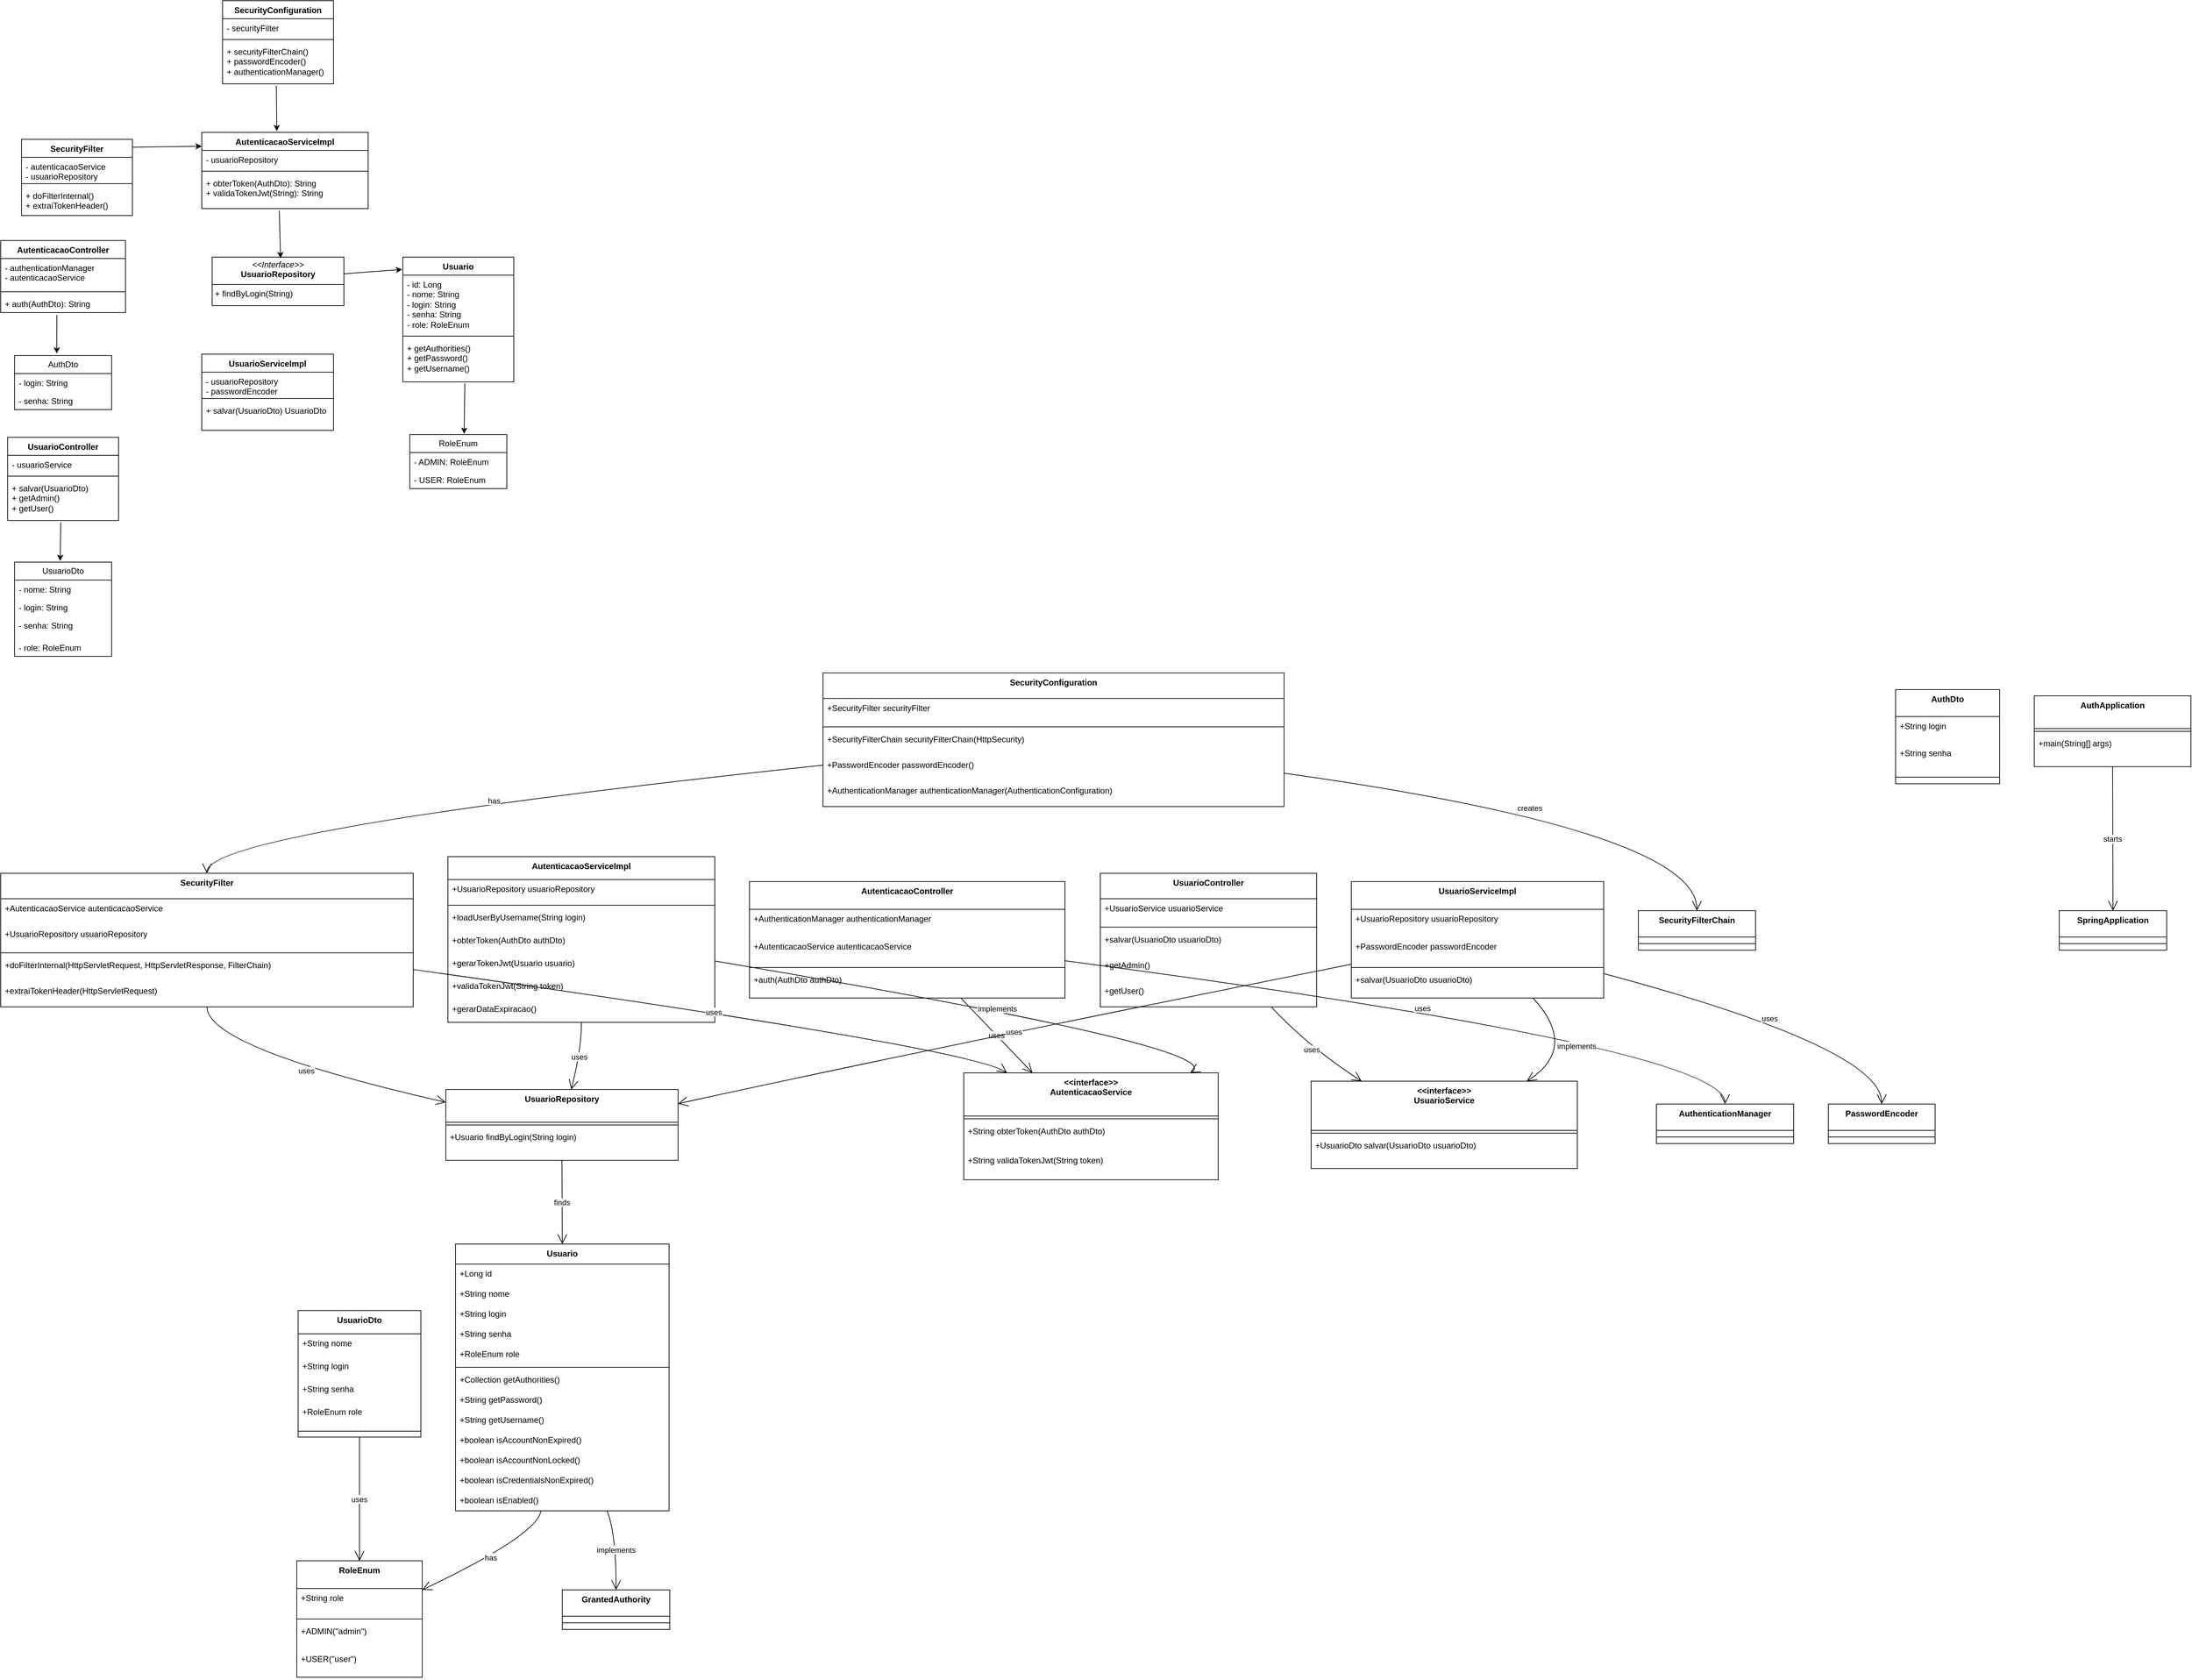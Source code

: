 <mxfile version="26.0.11">
  <diagram name="Página-1" id="wak5q31eRKLDHB5pYUfP">
    <mxGraphModel dx="3447" dy="1513" grid="1" gridSize="10" guides="1" tooltips="1" connect="1" arrows="1" fold="1" page="1" pageScale="1" pageWidth="827" pageHeight="1169" math="0" shadow="0">
      <root>
        <mxCell id="0" />
        <mxCell id="1" parent="0" />
        <mxCell id="RC3zjSmgozNrkf4qFn7A-2" value="Usuario" style="swimlane;fontStyle=1;align=center;verticalAlign=top;childLayout=stackLayout;horizontal=1;startSize=26;horizontalStack=0;resizeParent=1;resizeParentMax=0;resizeLast=0;collapsible=1;marginBottom=0;whiteSpace=wrap;html=1;" vertex="1" parent="1">
          <mxGeometry x="630" y="390" width="160" height="180" as="geometry" />
        </mxCell>
        <mxCell id="RC3zjSmgozNrkf4qFn7A-3" value="- id: Long&lt;div&gt;- nome: String&lt;/div&gt;&lt;div&gt;- login: String&lt;/div&gt;&lt;div&gt;- senha: String&lt;/div&gt;&lt;div&gt;- role: RoleEnum&lt;/div&gt;" style="text;strokeColor=none;fillColor=none;align=left;verticalAlign=top;spacingLeft=4;spacingRight=4;overflow=hidden;rotatable=0;points=[[0,0.5],[1,0.5]];portConstraint=eastwest;whiteSpace=wrap;html=1;" vertex="1" parent="RC3zjSmgozNrkf4qFn7A-2">
          <mxGeometry y="26" width="160" height="84" as="geometry" />
        </mxCell>
        <mxCell id="RC3zjSmgozNrkf4qFn7A-4" value="" style="line;strokeWidth=1;fillColor=none;align=left;verticalAlign=middle;spacingTop=-1;spacingLeft=3;spacingRight=3;rotatable=0;labelPosition=right;points=[];portConstraint=eastwest;strokeColor=inherit;" vertex="1" parent="RC3zjSmgozNrkf4qFn7A-2">
          <mxGeometry y="110" width="160" height="8" as="geometry" />
        </mxCell>
        <mxCell id="RC3zjSmgozNrkf4qFn7A-5" value="+ getAuthorities()&lt;div&gt;+ getPassword()&lt;/div&gt;&lt;div&gt;+ getUsername()&lt;/div&gt;" style="text;strokeColor=none;fillColor=none;align=left;verticalAlign=top;spacingLeft=4;spacingRight=4;overflow=hidden;rotatable=0;points=[[0,0.5],[1,0.5]];portConstraint=eastwest;whiteSpace=wrap;html=1;" vertex="1" parent="RC3zjSmgozNrkf4qFn7A-2">
          <mxGeometry y="118" width="160" height="62" as="geometry" />
        </mxCell>
        <mxCell id="RC3zjSmgozNrkf4qFn7A-6" value="RoleEnum" style="swimlane;fontStyle=0;childLayout=stackLayout;horizontal=1;startSize=26;fillColor=none;horizontalStack=0;resizeParent=1;resizeParentMax=0;resizeLast=0;collapsible=1;marginBottom=0;whiteSpace=wrap;html=1;" vertex="1" parent="1">
          <mxGeometry x="640" y="646" width="140" height="78" as="geometry" />
        </mxCell>
        <mxCell id="RC3zjSmgozNrkf4qFn7A-7" value="- ADMIN: RoleEnum" style="text;strokeColor=none;fillColor=none;align=left;verticalAlign=top;spacingLeft=4;spacingRight=4;overflow=hidden;rotatable=0;points=[[0,0.5],[1,0.5]];portConstraint=eastwest;whiteSpace=wrap;html=1;" vertex="1" parent="RC3zjSmgozNrkf4qFn7A-6">
          <mxGeometry y="26" width="140" height="26" as="geometry" />
        </mxCell>
        <mxCell id="RC3zjSmgozNrkf4qFn7A-8" value="- USER: RoleEnum" style="text;strokeColor=none;fillColor=none;align=left;verticalAlign=top;spacingLeft=4;spacingRight=4;overflow=hidden;rotatable=0;points=[[0,0.5],[1,0.5]];portConstraint=eastwest;whiteSpace=wrap;html=1;" vertex="1" parent="RC3zjSmgozNrkf4qFn7A-6">
          <mxGeometry y="52" width="140" height="26" as="geometry" />
        </mxCell>
        <mxCell id="RC3zjSmgozNrkf4qFn7A-10" value="&lt;p style=&quot;margin:0px;margin-top:4px;text-align:center;&quot;&gt;&lt;i&gt;&amp;lt;&amp;lt;Interface&amp;gt;&amp;gt;&lt;/i&gt;&lt;br&gt;&lt;b&gt;UsuarioRepository&lt;/b&gt;&lt;/p&gt;&lt;hr size=&quot;1&quot; style=&quot;border-style:solid;&quot;&gt;&lt;p style=&quot;margin:0px;margin-left:4px;&quot;&gt;+ findByLogin(String)&lt;/p&gt;" style="verticalAlign=top;align=left;overflow=fill;html=1;whiteSpace=wrap;" vertex="1" parent="1">
          <mxGeometry x="355" y="390" width="190" height="70" as="geometry" />
        </mxCell>
        <mxCell id="RC3zjSmgozNrkf4qFn7A-11" value="UsuarioServiceImpl" style="swimlane;fontStyle=1;align=center;verticalAlign=top;childLayout=stackLayout;horizontal=1;startSize=26;horizontalStack=0;resizeParent=1;resizeParentMax=0;resizeLast=0;collapsible=1;marginBottom=0;whiteSpace=wrap;html=1;" vertex="1" parent="1">
          <mxGeometry x="340" y="530" width="190" height="110" as="geometry" />
        </mxCell>
        <mxCell id="RC3zjSmgozNrkf4qFn7A-12" value="- usuarioRepository&lt;div&gt;- passwordEncoder&lt;/div&gt;" style="text;strokeColor=none;fillColor=none;align=left;verticalAlign=top;spacingLeft=4;spacingRight=4;overflow=hidden;rotatable=0;points=[[0,0.5],[1,0.5]];portConstraint=eastwest;whiteSpace=wrap;html=1;" vertex="1" parent="RC3zjSmgozNrkf4qFn7A-11">
          <mxGeometry y="26" width="190" height="34" as="geometry" />
        </mxCell>
        <mxCell id="RC3zjSmgozNrkf4qFn7A-13" value="" style="line;strokeWidth=1;fillColor=none;align=left;verticalAlign=middle;spacingTop=-1;spacingLeft=3;spacingRight=3;rotatable=0;labelPosition=right;points=[];portConstraint=eastwest;strokeColor=inherit;" vertex="1" parent="RC3zjSmgozNrkf4qFn7A-11">
          <mxGeometry y="60" width="190" height="8" as="geometry" />
        </mxCell>
        <mxCell id="RC3zjSmgozNrkf4qFn7A-14" value="+ salvar(UsuarioDto) UsuarioDto" style="text;strokeColor=none;fillColor=none;align=left;verticalAlign=top;spacingLeft=4;spacingRight=4;overflow=hidden;rotatable=0;points=[[0,0.5],[1,0.5]];portConstraint=eastwest;whiteSpace=wrap;html=1;" vertex="1" parent="RC3zjSmgozNrkf4qFn7A-11">
          <mxGeometry y="68" width="190" height="42" as="geometry" />
        </mxCell>
        <mxCell id="RC3zjSmgozNrkf4qFn7A-15" value="AutenticacaoServiceImpl" style="swimlane;fontStyle=1;align=center;verticalAlign=top;childLayout=stackLayout;horizontal=1;startSize=26;horizontalStack=0;resizeParent=1;resizeParentMax=0;resizeLast=0;collapsible=1;marginBottom=0;whiteSpace=wrap;html=1;" vertex="1" parent="1">
          <mxGeometry x="340" y="210" width="240" height="110" as="geometry" />
        </mxCell>
        <mxCell id="RC3zjSmgozNrkf4qFn7A-16" value="- usuarioRepository" style="text;strokeColor=none;fillColor=none;align=left;verticalAlign=top;spacingLeft=4;spacingRight=4;overflow=hidden;rotatable=0;points=[[0,0.5],[1,0.5]];portConstraint=eastwest;whiteSpace=wrap;html=1;" vertex="1" parent="RC3zjSmgozNrkf4qFn7A-15">
          <mxGeometry y="26" width="240" height="26" as="geometry" />
        </mxCell>
        <mxCell id="RC3zjSmgozNrkf4qFn7A-17" value="" style="line;strokeWidth=1;fillColor=none;align=left;verticalAlign=middle;spacingTop=-1;spacingLeft=3;spacingRight=3;rotatable=0;labelPosition=right;points=[];portConstraint=eastwest;strokeColor=inherit;" vertex="1" parent="RC3zjSmgozNrkf4qFn7A-15">
          <mxGeometry y="52" width="240" height="8" as="geometry" />
        </mxCell>
        <mxCell id="RC3zjSmgozNrkf4qFn7A-18" value="+ obterToken(AuthDto): String&lt;div&gt;+ validaTokenJwt(String): String&lt;/div&gt;" style="text;strokeColor=none;fillColor=none;align=left;verticalAlign=top;spacingLeft=4;spacingRight=4;overflow=hidden;rotatable=0;points=[[0,0.5],[1,0.5]];portConstraint=eastwest;whiteSpace=wrap;html=1;" vertex="1" parent="RC3zjSmgozNrkf4qFn7A-15">
          <mxGeometry y="60" width="240" height="50" as="geometry" />
        </mxCell>
        <mxCell id="RC3zjSmgozNrkf4qFn7A-19" value="SecurityConfiguration" style="swimlane;fontStyle=1;align=center;verticalAlign=top;childLayout=stackLayout;horizontal=1;startSize=26;horizontalStack=0;resizeParent=1;resizeParentMax=0;resizeLast=0;collapsible=1;marginBottom=0;whiteSpace=wrap;html=1;" vertex="1" parent="1">
          <mxGeometry x="370" y="20" width="160" height="120" as="geometry" />
        </mxCell>
        <mxCell id="RC3zjSmgozNrkf4qFn7A-20" value="- securityFilter" style="text;strokeColor=none;fillColor=none;align=left;verticalAlign=top;spacingLeft=4;spacingRight=4;overflow=hidden;rotatable=0;points=[[0,0.5],[1,0.5]];portConstraint=eastwest;whiteSpace=wrap;html=1;" vertex="1" parent="RC3zjSmgozNrkf4qFn7A-19">
          <mxGeometry y="26" width="160" height="26" as="geometry" />
        </mxCell>
        <mxCell id="RC3zjSmgozNrkf4qFn7A-21" value="" style="line;strokeWidth=1;fillColor=none;align=left;verticalAlign=middle;spacingTop=-1;spacingLeft=3;spacingRight=3;rotatable=0;labelPosition=right;points=[];portConstraint=eastwest;strokeColor=inherit;" vertex="1" parent="RC3zjSmgozNrkf4qFn7A-19">
          <mxGeometry y="52" width="160" height="8" as="geometry" />
        </mxCell>
        <mxCell id="RC3zjSmgozNrkf4qFn7A-22" value="+ securityFilterChain()&lt;div&gt;+ passwordEncoder()&lt;/div&gt;&lt;div&gt;+ authenticationManager()&lt;/div&gt;" style="text;strokeColor=none;fillColor=none;align=left;verticalAlign=top;spacingLeft=4;spacingRight=4;overflow=hidden;rotatable=0;points=[[0,0.5],[1,0.5]];portConstraint=eastwest;whiteSpace=wrap;html=1;" vertex="1" parent="RC3zjSmgozNrkf4qFn7A-19">
          <mxGeometry y="60" width="160" height="60" as="geometry" />
        </mxCell>
        <mxCell id="RC3zjSmgozNrkf4qFn7A-23" value="SecurityFilter" style="swimlane;fontStyle=1;align=center;verticalAlign=top;childLayout=stackLayout;horizontal=1;startSize=26;horizontalStack=0;resizeParent=1;resizeParentMax=0;resizeLast=0;collapsible=1;marginBottom=0;whiteSpace=wrap;html=1;" vertex="1" parent="1">
          <mxGeometry x="80" y="220" width="160" height="110" as="geometry" />
        </mxCell>
        <mxCell id="RC3zjSmgozNrkf4qFn7A-24" value="- autenticacaoService&lt;div&gt;- usuarioRepository&lt;/div&gt;" style="text;strokeColor=none;fillColor=none;align=left;verticalAlign=top;spacingLeft=4;spacingRight=4;overflow=hidden;rotatable=0;points=[[0,0.5],[1,0.5]];portConstraint=eastwest;whiteSpace=wrap;html=1;" vertex="1" parent="RC3zjSmgozNrkf4qFn7A-23">
          <mxGeometry y="26" width="160" height="34" as="geometry" />
        </mxCell>
        <mxCell id="RC3zjSmgozNrkf4qFn7A-25" value="" style="line;strokeWidth=1;fillColor=none;align=left;verticalAlign=middle;spacingTop=-1;spacingLeft=3;spacingRight=3;rotatable=0;labelPosition=right;points=[];portConstraint=eastwest;strokeColor=inherit;" vertex="1" parent="RC3zjSmgozNrkf4qFn7A-23">
          <mxGeometry y="60" width="160" height="8" as="geometry" />
        </mxCell>
        <mxCell id="RC3zjSmgozNrkf4qFn7A-26" value="+ doFilterInternal()&lt;div&gt;+ extraiTokenHeader()&lt;/div&gt;" style="text;strokeColor=none;fillColor=none;align=left;verticalAlign=top;spacingLeft=4;spacingRight=4;overflow=hidden;rotatable=0;points=[[0,0.5],[1,0.5]];portConstraint=eastwest;whiteSpace=wrap;html=1;" vertex="1" parent="RC3zjSmgozNrkf4qFn7A-23">
          <mxGeometry y="68" width="160" height="42" as="geometry" />
        </mxCell>
        <mxCell id="RC3zjSmgozNrkf4qFn7A-31" value="AutenticacaoController" style="swimlane;fontStyle=1;align=center;verticalAlign=top;childLayout=stackLayout;horizontal=1;startSize=26;horizontalStack=0;resizeParent=1;resizeParentMax=0;resizeLast=0;collapsible=1;marginBottom=0;whiteSpace=wrap;html=1;" vertex="1" parent="1">
          <mxGeometry x="50" y="366" width="180" height="104" as="geometry" />
        </mxCell>
        <mxCell id="RC3zjSmgozNrkf4qFn7A-32" value="- authenticationManager&lt;div&gt;- autenticacaoService&lt;/div&gt;" style="text;strokeColor=none;fillColor=none;align=left;verticalAlign=top;spacingLeft=4;spacingRight=4;overflow=hidden;rotatable=0;points=[[0,0.5],[1,0.5]];portConstraint=eastwest;whiteSpace=wrap;html=1;" vertex="1" parent="RC3zjSmgozNrkf4qFn7A-31">
          <mxGeometry y="26" width="180" height="44" as="geometry" />
        </mxCell>
        <mxCell id="RC3zjSmgozNrkf4qFn7A-33" value="" style="line;strokeWidth=1;fillColor=none;align=left;verticalAlign=middle;spacingTop=-1;spacingLeft=3;spacingRight=3;rotatable=0;labelPosition=right;points=[];portConstraint=eastwest;strokeColor=inherit;" vertex="1" parent="RC3zjSmgozNrkf4qFn7A-31">
          <mxGeometry y="70" width="180" height="8" as="geometry" />
        </mxCell>
        <mxCell id="RC3zjSmgozNrkf4qFn7A-34" value="+ auth(AuthDto): String" style="text;strokeColor=none;fillColor=none;align=left;verticalAlign=top;spacingLeft=4;spacingRight=4;overflow=hidden;rotatable=0;points=[[0,0.5],[1,0.5]];portConstraint=eastwest;whiteSpace=wrap;html=1;" vertex="1" parent="RC3zjSmgozNrkf4qFn7A-31">
          <mxGeometry y="78" width="180" height="26" as="geometry" />
        </mxCell>
        <mxCell id="RC3zjSmgozNrkf4qFn7A-35" value="AuthDto" style="swimlane;fontStyle=0;childLayout=stackLayout;horizontal=1;startSize=26;fillColor=none;horizontalStack=0;resizeParent=1;resizeParentMax=0;resizeLast=0;collapsible=1;marginBottom=0;whiteSpace=wrap;html=1;" vertex="1" parent="1">
          <mxGeometry x="70" y="532" width="140" height="78" as="geometry" />
        </mxCell>
        <mxCell id="RC3zjSmgozNrkf4qFn7A-36" value="- login: String" style="text;strokeColor=none;fillColor=none;align=left;verticalAlign=top;spacingLeft=4;spacingRight=4;overflow=hidden;rotatable=0;points=[[0,0.5],[1,0.5]];portConstraint=eastwest;whiteSpace=wrap;html=1;" vertex="1" parent="RC3zjSmgozNrkf4qFn7A-35">
          <mxGeometry y="26" width="140" height="26" as="geometry" />
        </mxCell>
        <mxCell id="RC3zjSmgozNrkf4qFn7A-37" value="- senha: String" style="text;strokeColor=none;fillColor=none;align=left;verticalAlign=top;spacingLeft=4;spacingRight=4;overflow=hidden;rotatable=0;points=[[0,0.5],[1,0.5]];portConstraint=eastwest;whiteSpace=wrap;html=1;" vertex="1" parent="RC3zjSmgozNrkf4qFn7A-35">
          <mxGeometry y="52" width="140" height="26" as="geometry" />
        </mxCell>
        <mxCell id="RC3zjSmgozNrkf4qFn7A-39" value="UsuarioController" style="swimlane;fontStyle=1;align=center;verticalAlign=top;childLayout=stackLayout;horizontal=1;startSize=26;horizontalStack=0;resizeParent=1;resizeParentMax=0;resizeLast=0;collapsible=1;marginBottom=0;whiteSpace=wrap;html=1;" vertex="1" parent="1">
          <mxGeometry x="60" y="650" width="160" height="120" as="geometry" />
        </mxCell>
        <mxCell id="RC3zjSmgozNrkf4qFn7A-40" value="- usuarioService" style="text;strokeColor=none;fillColor=none;align=left;verticalAlign=top;spacingLeft=4;spacingRight=4;overflow=hidden;rotatable=0;points=[[0,0.5],[1,0.5]];portConstraint=eastwest;whiteSpace=wrap;html=1;" vertex="1" parent="RC3zjSmgozNrkf4qFn7A-39">
          <mxGeometry y="26" width="160" height="26" as="geometry" />
        </mxCell>
        <mxCell id="RC3zjSmgozNrkf4qFn7A-41" value="" style="line;strokeWidth=1;fillColor=none;align=left;verticalAlign=middle;spacingTop=-1;spacingLeft=3;spacingRight=3;rotatable=0;labelPosition=right;points=[];portConstraint=eastwest;strokeColor=inherit;" vertex="1" parent="RC3zjSmgozNrkf4qFn7A-39">
          <mxGeometry y="52" width="160" height="8" as="geometry" />
        </mxCell>
        <mxCell id="RC3zjSmgozNrkf4qFn7A-42" value="+ salvar(UsuarioDto)&lt;div&gt;+ getAdmin()&lt;br&gt;+ getUser()&lt;/div&gt;" style="text;strokeColor=none;fillColor=none;align=left;verticalAlign=top;spacingLeft=4;spacingRight=4;overflow=hidden;rotatable=0;points=[[0,0.5],[1,0.5]];portConstraint=eastwest;whiteSpace=wrap;html=1;" vertex="1" parent="RC3zjSmgozNrkf4qFn7A-39">
          <mxGeometry y="60" width="160" height="60" as="geometry" />
        </mxCell>
        <mxCell id="RC3zjSmgozNrkf4qFn7A-43" value="UsuarioDto" style="swimlane;fontStyle=0;childLayout=stackLayout;horizontal=1;startSize=26;fillColor=none;horizontalStack=0;resizeParent=1;resizeParentMax=0;resizeLast=0;collapsible=1;marginBottom=0;whiteSpace=wrap;html=1;" vertex="1" parent="1">
          <mxGeometry x="70" y="830" width="140" height="136" as="geometry" />
        </mxCell>
        <mxCell id="RC3zjSmgozNrkf4qFn7A-44" value="- nome: String" style="text;strokeColor=none;fillColor=none;align=left;verticalAlign=top;spacingLeft=4;spacingRight=4;overflow=hidden;rotatable=0;points=[[0,0.5],[1,0.5]];portConstraint=eastwest;whiteSpace=wrap;html=1;" vertex="1" parent="RC3zjSmgozNrkf4qFn7A-43">
          <mxGeometry y="26" width="140" height="26" as="geometry" />
        </mxCell>
        <mxCell id="RC3zjSmgozNrkf4qFn7A-45" value="- login: String" style="text;strokeColor=none;fillColor=none;align=left;verticalAlign=top;spacingLeft=4;spacingRight=4;overflow=hidden;rotatable=0;points=[[0,0.5],[1,0.5]];portConstraint=eastwest;whiteSpace=wrap;html=1;" vertex="1" parent="RC3zjSmgozNrkf4qFn7A-43">
          <mxGeometry y="52" width="140" height="26" as="geometry" />
        </mxCell>
        <mxCell id="RC3zjSmgozNrkf4qFn7A-46" value="- senha: String" style="text;strokeColor=none;fillColor=none;align=left;verticalAlign=top;spacingLeft=4;spacingRight=4;overflow=hidden;rotatable=0;points=[[0,0.5],[1,0.5]];portConstraint=eastwest;whiteSpace=wrap;html=1;" vertex="1" parent="RC3zjSmgozNrkf4qFn7A-43">
          <mxGeometry y="78" width="140" height="32" as="geometry" />
        </mxCell>
        <mxCell id="RC3zjSmgozNrkf4qFn7A-47" value="- role: RoleEnum" style="text;strokeColor=none;fillColor=none;align=left;verticalAlign=top;spacingLeft=4;spacingRight=4;overflow=hidden;rotatable=0;points=[[0,0.5],[1,0.5]];portConstraint=eastwest;whiteSpace=wrap;html=1;" vertex="1" parent="RC3zjSmgozNrkf4qFn7A-43">
          <mxGeometry y="110" width="140" height="26" as="geometry" />
        </mxCell>
        <mxCell id="RC3zjSmgozNrkf4qFn7A-49" value="" style="endArrow=classic;html=1;rounded=0;exitX=0.485;exitY=1.043;exitDx=0;exitDy=0;exitPerimeter=0;entryX=0.451;entryY=-0.016;entryDx=0;entryDy=0;entryPerimeter=0;" edge="1" parent="1" source="RC3zjSmgozNrkf4qFn7A-22" target="RC3zjSmgozNrkf4qFn7A-15">
          <mxGeometry width="50" height="50" relative="1" as="geometry">
            <mxPoint x="440" y="150" as="sourcePoint" />
            <mxPoint x="450" y="207" as="targetPoint" />
          </mxGeometry>
        </mxCell>
        <mxCell id="RC3zjSmgozNrkf4qFn7A-50" value="" style="endArrow=classic;html=1;rounded=0;exitX=1.003;exitY=0.103;exitDx=0;exitDy=0;exitPerimeter=0;entryX=0;entryY=0.182;entryDx=0;entryDy=0;entryPerimeter=0;" edge="1" parent="1" source="RC3zjSmgozNrkf4qFn7A-23" target="RC3zjSmgozNrkf4qFn7A-15">
          <mxGeometry width="50" height="50" relative="1" as="geometry">
            <mxPoint x="490" y="240" as="sourcePoint" />
            <mxPoint x="540" y="190" as="targetPoint" />
          </mxGeometry>
        </mxCell>
        <mxCell id="RC3zjSmgozNrkf4qFn7A-51" value="" style="endArrow=classic;html=1;rounded=0;entryX=0.519;entryY=0.022;entryDx=0;entryDy=0;exitX=0.466;exitY=1.054;exitDx=0;exitDy=0;exitPerimeter=0;entryPerimeter=0;" edge="1" parent="1" source="RC3zjSmgozNrkf4qFn7A-18" target="RC3zjSmgozNrkf4qFn7A-10">
          <mxGeometry width="50" height="50" relative="1" as="geometry">
            <mxPoint x="490" y="290" as="sourcePoint" />
            <mxPoint x="540" y="240" as="targetPoint" />
          </mxGeometry>
        </mxCell>
        <mxCell id="RC3zjSmgozNrkf4qFn7A-52" value="" style="endArrow=classic;html=1;rounded=0;exitX=0.999;exitY=0.344;exitDx=0;exitDy=0;exitPerimeter=0;entryX=-0.006;entryY=0.099;entryDx=0;entryDy=0;entryPerimeter=0;" edge="1" parent="1" source="RC3zjSmgozNrkf4qFn7A-10" target="RC3zjSmgozNrkf4qFn7A-2">
          <mxGeometry width="50" height="50" relative="1" as="geometry">
            <mxPoint x="550" y="430" as="sourcePoint" />
            <mxPoint x="600" y="380" as="targetPoint" />
          </mxGeometry>
        </mxCell>
        <mxCell id="RC3zjSmgozNrkf4qFn7A-54" value="" style="endArrow=classic;html=1;rounded=0;exitX=0.559;exitY=1.032;exitDx=0;exitDy=0;exitPerimeter=0;entryX=0.56;entryY=-0.014;entryDx=0;entryDy=0;entryPerimeter=0;" edge="1" parent="1" source="RC3zjSmgozNrkf4qFn7A-5" target="RC3zjSmgozNrkf4qFn7A-6">
          <mxGeometry width="50" height="50" relative="1" as="geometry">
            <mxPoint x="550" y="490" as="sourcePoint" />
            <mxPoint x="719" y="640" as="targetPoint" />
          </mxGeometry>
        </mxCell>
        <mxCell id="RC3zjSmgozNrkf4qFn7A-55" value="" style="endArrow=classic;html=1;rounded=0;exitX=0.45;exitY=1.138;exitDx=0;exitDy=0;exitPerimeter=0;entryX=0.435;entryY=-0.038;entryDx=0;entryDy=0;entryPerimeter=0;" edge="1" parent="1" source="RC3zjSmgozNrkf4qFn7A-34" target="RC3zjSmgozNrkf4qFn7A-35">
          <mxGeometry width="50" height="50" relative="1" as="geometry">
            <mxPoint x="340" y="540" as="sourcePoint" />
            <mxPoint x="390" y="490" as="targetPoint" />
          </mxGeometry>
        </mxCell>
        <mxCell id="RC3zjSmgozNrkf4qFn7A-56" value="" style="endArrow=classic;html=1;rounded=0;exitX=0.479;exitY=1.042;exitDx=0;exitDy=0;exitPerimeter=0;entryX=0.47;entryY=-0.012;entryDx=0;entryDy=0;entryPerimeter=0;" edge="1" parent="1" source="RC3zjSmgozNrkf4qFn7A-42" target="RC3zjSmgozNrkf4qFn7A-43">
          <mxGeometry width="50" height="50" relative="1" as="geometry">
            <mxPoint x="340" y="970" as="sourcePoint" />
            <mxPoint x="137" y="820" as="targetPoint" />
          </mxGeometry>
        </mxCell>
        <mxCell id="RC3zjSmgozNrkf4qFn7A-59" value="SecurityConfiguration" style="swimlane;fontStyle=1;align=center;verticalAlign=top;childLayout=stackLayout;horizontal=1;startSize=36.8;horizontalStack=0;resizeParent=1;resizeParentMax=0;resizeLast=0;collapsible=0;marginBottom=0;" vertex="1" parent="1">
          <mxGeometry x="1236" y="990" width="665" height="192.8" as="geometry" />
        </mxCell>
        <mxCell id="RC3zjSmgozNrkf4qFn7A-60" value="+SecurityFilter securityFilter" style="text;strokeColor=none;fillColor=none;align=left;verticalAlign=top;spacingLeft=4;spacingRight=4;overflow=hidden;rotatable=0;points=[[0,0.5],[1,0.5]];portConstraint=eastwest;" vertex="1" parent="RC3zjSmgozNrkf4qFn7A-59">
          <mxGeometry y="36.8" width="665" height="37" as="geometry" />
        </mxCell>
        <mxCell id="RC3zjSmgozNrkf4qFn7A-61" style="line;strokeWidth=1;fillColor=none;align=left;verticalAlign=middle;spacingTop=-1;spacingLeft=3;spacingRight=3;rotatable=0;labelPosition=right;points=[];portConstraint=eastwest;strokeColor=inherit;" vertex="1" parent="RC3zjSmgozNrkf4qFn7A-59">
          <mxGeometry y="73.8" width="665" height="8" as="geometry" />
        </mxCell>
        <mxCell id="RC3zjSmgozNrkf4qFn7A-62" value="+SecurityFilterChain securityFilterChain(HttpSecurity)" style="text;strokeColor=none;fillColor=none;align=left;verticalAlign=top;spacingLeft=4;spacingRight=4;overflow=hidden;rotatable=0;points=[[0,0.5],[1,0.5]];portConstraint=eastwest;" vertex="1" parent="RC3zjSmgozNrkf4qFn7A-59">
          <mxGeometry y="81.8" width="665" height="37" as="geometry" />
        </mxCell>
        <mxCell id="RC3zjSmgozNrkf4qFn7A-63" value="+PasswordEncoder passwordEncoder()" style="text;strokeColor=none;fillColor=none;align=left;verticalAlign=top;spacingLeft=4;spacingRight=4;overflow=hidden;rotatable=0;points=[[0,0.5],[1,0.5]];portConstraint=eastwest;" vertex="1" parent="RC3zjSmgozNrkf4qFn7A-59">
          <mxGeometry y="118.8" width="665" height="37" as="geometry" />
        </mxCell>
        <mxCell id="RC3zjSmgozNrkf4qFn7A-64" value="+AuthenticationManager authenticationManager(AuthenticationConfiguration)" style="text;strokeColor=none;fillColor=none;align=left;verticalAlign=top;spacingLeft=4;spacingRight=4;overflow=hidden;rotatable=0;points=[[0,0.5],[1,0.5]];portConstraint=eastwest;" vertex="1" parent="RC3zjSmgozNrkf4qFn7A-59">
          <mxGeometry y="155.8" width="665" height="37" as="geometry" />
        </mxCell>
        <mxCell id="RC3zjSmgozNrkf4qFn7A-65" value="SecurityFilter" style="swimlane;fontStyle=1;align=center;verticalAlign=top;childLayout=stackLayout;horizontal=1;startSize=36.8;horizontalStack=0;resizeParent=1;resizeParentMax=0;resizeLast=0;collapsible=0;marginBottom=0;" vertex="1" parent="1">
          <mxGeometry x="50" y="1279" width="595" height="192.8" as="geometry" />
        </mxCell>
        <mxCell id="RC3zjSmgozNrkf4qFn7A-66" value="+AutenticacaoService autenticacaoService" style="text;strokeColor=none;fillColor=none;align=left;verticalAlign=top;spacingLeft=4;spacingRight=4;overflow=hidden;rotatable=0;points=[[0,0.5],[1,0.5]];portConstraint=eastwest;" vertex="1" parent="RC3zjSmgozNrkf4qFn7A-65">
          <mxGeometry y="36.8" width="595" height="37" as="geometry" />
        </mxCell>
        <mxCell id="RC3zjSmgozNrkf4qFn7A-67" value="+UsuarioRepository usuarioRepository" style="text;strokeColor=none;fillColor=none;align=left;verticalAlign=top;spacingLeft=4;spacingRight=4;overflow=hidden;rotatable=0;points=[[0,0.5],[1,0.5]];portConstraint=eastwest;" vertex="1" parent="RC3zjSmgozNrkf4qFn7A-65">
          <mxGeometry y="73.8" width="595" height="37" as="geometry" />
        </mxCell>
        <mxCell id="RC3zjSmgozNrkf4qFn7A-68" style="line;strokeWidth=1;fillColor=none;align=left;verticalAlign=middle;spacingTop=-1;spacingLeft=3;spacingRight=3;rotatable=0;labelPosition=right;points=[];portConstraint=eastwest;strokeColor=inherit;" vertex="1" parent="RC3zjSmgozNrkf4qFn7A-65">
          <mxGeometry y="110.8" width="595" height="8" as="geometry" />
        </mxCell>
        <mxCell id="RC3zjSmgozNrkf4qFn7A-69" value="+doFilterInternal(HttpServletRequest, HttpServletResponse, FilterChain)" style="text;strokeColor=none;fillColor=none;align=left;verticalAlign=top;spacingLeft=4;spacingRight=4;overflow=hidden;rotatable=0;points=[[0,0.5],[1,0.5]];portConstraint=eastwest;" vertex="1" parent="RC3zjSmgozNrkf4qFn7A-65">
          <mxGeometry y="118.8" width="595" height="37" as="geometry" />
        </mxCell>
        <mxCell id="RC3zjSmgozNrkf4qFn7A-70" value="+extraiTokenHeader(HttpServletRequest)" style="text;strokeColor=none;fillColor=none;align=left;verticalAlign=top;spacingLeft=4;spacingRight=4;overflow=hidden;rotatable=0;points=[[0,0.5],[1,0.5]];portConstraint=eastwest;" vertex="1" parent="RC3zjSmgozNrkf4qFn7A-65">
          <mxGeometry y="155.8" width="595" height="37" as="geometry" />
        </mxCell>
        <mxCell id="RC3zjSmgozNrkf4qFn7A-71" value="AutenticacaoController" style="swimlane;fontStyle=1;align=center;verticalAlign=top;childLayout=stackLayout;horizontal=1;startSize=40;horizontalStack=0;resizeParent=1;resizeParentMax=0;resizeLast=0;collapsible=0;marginBottom=0;" vertex="1" parent="1">
          <mxGeometry x="1130" y="1291" width="455" height="168" as="geometry" />
        </mxCell>
        <mxCell id="RC3zjSmgozNrkf4qFn7A-72" value="+AuthenticationManager authenticationManager" style="text;strokeColor=none;fillColor=none;align=left;verticalAlign=top;spacingLeft=4;spacingRight=4;overflow=hidden;rotatable=0;points=[[0,0.5],[1,0.5]];portConstraint=eastwest;" vertex="1" parent="RC3zjSmgozNrkf4qFn7A-71">
          <mxGeometry y="40" width="455" height="40" as="geometry" />
        </mxCell>
        <mxCell id="RC3zjSmgozNrkf4qFn7A-73" value="+AutenticacaoService autenticacaoService" style="text;strokeColor=none;fillColor=none;align=left;verticalAlign=top;spacingLeft=4;spacingRight=4;overflow=hidden;rotatable=0;points=[[0,0.5],[1,0.5]];portConstraint=eastwest;" vertex="1" parent="RC3zjSmgozNrkf4qFn7A-71">
          <mxGeometry y="80" width="455" height="40" as="geometry" />
        </mxCell>
        <mxCell id="RC3zjSmgozNrkf4qFn7A-74" style="line;strokeWidth=1;fillColor=none;align=left;verticalAlign=middle;spacingTop=-1;spacingLeft=3;spacingRight=3;rotatable=0;labelPosition=right;points=[];portConstraint=eastwest;strokeColor=inherit;" vertex="1" parent="RC3zjSmgozNrkf4qFn7A-71">
          <mxGeometry y="120" width="455" height="8" as="geometry" />
        </mxCell>
        <mxCell id="RC3zjSmgozNrkf4qFn7A-75" value="+auth(AuthDto authDto)" style="text;strokeColor=none;fillColor=none;align=left;verticalAlign=top;spacingLeft=4;spacingRight=4;overflow=hidden;rotatable=0;points=[[0,0.5],[1,0.5]];portConstraint=eastwest;" vertex="1" parent="RC3zjSmgozNrkf4qFn7A-71">
          <mxGeometry y="128" width="455" height="40" as="geometry" />
        </mxCell>
        <mxCell id="RC3zjSmgozNrkf4qFn7A-76" value="UsuarioController" style="swimlane;fontStyle=1;align=center;verticalAlign=top;childLayout=stackLayout;horizontal=1;startSize=36.8;horizontalStack=0;resizeParent=1;resizeParentMax=0;resizeLast=0;collapsible=0;marginBottom=0;" vertex="1" parent="1">
          <mxGeometry x="1636" y="1279" width="312" height="192.8" as="geometry" />
        </mxCell>
        <mxCell id="RC3zjSmgozNrkf4qFn7A-77" value="+UsuarioService usuarioService" style="text;strokeColor=none;fillColor=none;align=left;verticalAlign=top;spacingLeft=4;spacingRight=4;overflow=hidden;rotatable=0;points=[[0,0.5],[1,0.5]];portConstraint=eastwest;" vertex="1" parent="RC3zjSmgozNrkf4qFn7A-76">
          <mxGeometry y="36.8" width="312" height="37" as="geometry" />
        </mxCell>
        <mxCell id="RC3zjSmgozNrkf4qFn7A-78" style="line;strokeWidth=1;fillColor=none;align=left;verticalAlign=middle;spacingTop=-1;spacingLeft=3;spacingRight=3;rotatable=0;labelPosition=right;points=[];portConstraint=eastwest;strokeColor=inherit;" vertex="1" parent="RC3zjSmgozNrkf4qFn7A-76">
          <mxGeometry y="73.8" width="312" height="8" as="geometry" />
        </mxCell>
        <mxCell id="RC3zjSmgozNrkf4qFn7A-79" value="+salvar(UsuarioDto usuarioDto)" style="text;strokeColor=none;fillColor=none;align=left;verticalAlign=top;spacingLeft=4;spacingRight=4;overflow=hidden;rotatable=0;points=[[0,0.5],[1,0.5]];portConstraint=eastwest;" vertex="1" parent="RC3zjSmgozNrkf4qFn7A-76">
          <mxGeometry y="81.8" width="312" height="37" as="geometry" />
        </mxCell>
        <mxCell id="RC3zjSmgozNrkf4qFn7A-80" value="+getAdmin()" style="text;strokeColor=none;fillColor=none;align=left;verticalAlign=top;spacingLeft=4;spacingRight=4;overflow=hidden;rotatable=0;points=[[0,0.5],[1,0.5]];portConstraint=eastwest;" vertex="1" parent="RC3zjSmgozNrkf4qFn7A-76">
          <mxGeometry y="118.8" width="312" height="37" as="geometry" />
        </mxCell>
        <mxCell id="RC3zjSmgozNrkf4qFn7A-81" value="+getUser()" style="text;strokeColor=none;fillColor=none;align=left;verticalAlign=top;spacingLeft=4;spacingRight=4;overflow=hidden;rotatable=0;points=[[0,0.5],[1,0.5]];portConstraint=eastwest;" vertex="1" parent="RC3zjSmgozNrkf4qFn7A-76">
          <mxGeometry y="155.8" width="312" height="37" as="geometry" />
        </mxCell>
        <mxCell id="RC3zjSmgozNrkf4qFn7A-82" value="AuthDto" style="swimlane;fontStyle=1;align=center;verticalAlign=top;childLayout=stackLayout;horizontal=1;startSize=38.857;horizontalStack=0;resizeParent=1;resizeParentMax=0;resizeLast=0;collapsible=0;marginBottom=0;" vertex="1" parent="1">
          <mxGeometry x="2783" y="1014" width="150" height="135.857" as="geometry" />
        </mxCell>
        <mxCell id="RC3zjSmgozNrkf4qFn7A-83" value="+String login" style="text;strokeColor=none;fillColor=none;align=left;verticalAlign=top;spacingLeft=4;spacingRight=4;overflow=hidden;rotatable=0;points=[[0,0.5],[1,0.5]];portConstraint=eastwest;" vertex="1" parent="RC3zjSmgozNrkf4qFn7A-82">
          <mxGeometry y="38.857" width="150" height="39" as="geometry" />
        </mxCell>
        <mxCell id="RC3zjSmgozNrkf4qFn7A-84" value="+String senha" style="text;strokeColor=none;fillColor=none;align=left;verticalAlign=top;spacingLeft=4;spacingRight=4;overflow=hidden;rotatable=0;points=[[0,0.5],[1,0.5]];portConstraint=eastwest;" vertex="1" parent="RC3zjSmgozNrkf4qFn7A-82">
          <mxGeometry y="77.857" width="150" height="39" as="geometry" />
        </mxCell>
        <mxCell id="RC3zjSmgozNrkf4qFn7A-85" style="line;strokeWidth=1;fillColor=none;align=left;verticalAlign=middle;spacingTop=-1;spacingLeft=3;spacingRight=3;rotatable=0;labelPosition=right;points=[];portConstraint=eastwest;strokeColor=inherit;" vertex="1" parent="RC3zjSmgozNrkf4qFn7A-82">
          <mxGeometry y="116.857" width="150" height="19" as="geometry" />
        </mxCell>
        <mxCell id="RC3zjSmgozNrkf4qFn7A-86" value="UsuarioDto" style="swimlane;fontStyle=1;align=center;verticalAlign=top;childLayout=stackLayout;horizontal=1;startSize=33.455;horizontalStack=0;resizeParent=1;resizeParentMax=0;resizeLast=0;collapsible=0;marginBottom=0;" vertex="1" parent="1">
          <mxGeometry x="479" y="1910" width="177" height="182.455" as="geometry" />
        </mxCell>
        <mxCell id="RC3zjSmgozNrkf4qFn7A-87" value="+String nome" style="text;strokeColor=none;fillColor=none;align=left;verticalAlign=top;spacingLeft=4;spacingRight=4;overflow=hidden;rotatable=0;points=[[0,0.5],[1,0.5]];portConstraint=eastwest;" vertex="1" parent="RC3zjSmgozNrkf4qFn7A-86">
          <mxGeometry y="33.455" width="177" height="33" as="geometry" />
        </mxCell>
        <mxCell id="RC3zjSmgozNrkf4qFn7A-88" value="+String login" style="text;strokeColor=none;fillColor=none;align=left;verticalAlign=top;spacingLeft=4;spacingRight=4;overflow=hidden;rotatable=0;points=[[0,0.5],[1,0.5]];portConstraint=eastwest;" vertex="1" parent="RC3zjSmgozNrkf4qFn7A-86">
          <mxGeometry y="66.455" width="177" height="33" as="geometry" />
        </mxCell>
        <mxCell id="RC3zjSmgozNrkf4qFn7A-89" value="+String senha" style="text;strokeColor=none;fillColor=none;align=left;verticalAlign=top;spacingLeft=4;spacingRight=4;overflow=hidden;rotatable=0;points=[[0,0.5],[1,0.5]];portConstraint=eastwest;" vertex="1" parent="RC3zjSmgozNrkf4qFn7A-86">
          <mxGeometry y="99.455" width="177" height="33" as="geometry" />
        </mxCell>
        <mxCell id="RC3zjSmgozNrkf4qFn7A-90" value="+RoleEnum role" style="text;strokeColor=none;fillColor=none;align=left;verticalAlign=top;spacingLeft=4;spacingRight=4;overflow=hidden;rotatable=0;points=[[0,0.5],[1,0.5]];portConstraint=eastwest;" vertex="1" parent="RC3zjSmgozNrkf4qFn7A-86">
          <mxGeometry y="132.455" width="177" height="33" as="geometry" />
        </mxCell>
        <mxCell id="RC3zjSmgozNrkf4qFn7A-91" style="line;strokeWidth=1;fillColor=none;align=left;verticalAlign=middle;spacingTop=-1;spacingLeft=3;spacingRight=3;rotatable=0;labelPosition=right;points=[];portConstraint=eastwest;strokeColor=inherit;" vertex="1" parent="RC3zjSmgozNrkf4qFn7A-86">
          <mxGeometry y="165.455" width="177" height="17" as="geometry" />
        </mxCell>
        <mxCell id="RC3zjSmgozNrkf4qFn7A-92" value="RoleEnum" style="swimlane;fontStyle=1;align=center;verticalAlign=top;childLayout=stackLayout;horizontal=1;startSize=40;horizontalStack=0;resizeParent=1;resizeParentMax=0;resizeLast=0;collapsible=0;marginBottom=0;" vertex="1" parent="1">
          <mxGeometry x="477" y="2271" width="181" height="168" as="geometry" />
        </mxCell>
        <mxCell id="RC3zjSmgozNrkf4qFn7A-93" value="+String role" style="text;strokeColor=none;fillColor=none;align=left;verticalAlign=top;spacingLeft=4;spacingRight=4;overflow=hidden;rotatable=0;points=[[0,0.5],[1,0.5]];portConstraint=eastwest;" vertex="1" parent="RC3zjSmgozNrkf4qFn7A-92">
          <mxGeometry y="40" width="181" height="40" as="geometry" />
        </mxCell>
        <mxCell id="RC3zjSmgozNrkf4qFn7A-94" style="line;strokeWidth=1;fillColor=none;align=left;verticalAlign=middle;spacingTop=-1;spacingLeft=3;spacingRight=3;rotatable=0;labelPosition=right;points=[];portConstraint=eastwest;strokeColor=inherit;" vertex="1" parent="RC3zjSmgozNrkf4qFn7A-92">
          <mxGeometry y="80" width="181" height="8" as="geometry" />
        </mxCell>
        <mxCell id="RC3zjSmgozNrkf4qFn7A-95" value="+ADMIN(&quot;admin&quot;)" style="text;strokeColor=none;fillColor=none;align=left;verticalAlign=top;spacingLeft=4;spacingRight=4;overflow=hidden;rotatable=0;points=[[0,0.5],[1,0.5]];portConstraint=eastwest;" vertex="1" parent="RC3zjSmgozNrkf4qFn7A-92">
          <mxGeometry y="88" width="181" height="40" as="geometry" />
        </mxCell>
        <mxCell id="RC3zjSmgozNrkf4qFn7A-96" value="+USER(&quot;user&quot;)" style="text;strokeColor=none;fillColor=none;align=left;verticalAlign=top;spacingLeft=4;spacingRight=4;overflow=hidden;rotatable=0;points=[[0,0.5],[1,0.5]];portConstraint=eastwest;" vertex="1" parent="RC3zjSmgozNrkf4qFn7A-92">
          <mxGeometry y="128" width="181" height="40" as="geometry" />
        </mxCell>
        <mxCell id="RC3zjSmgozNrkf4qFn7A-97" value="Usuario" style="swimlane;fontStyle=1;align=center;verticalAlign=top;childLayout=stackLayout;horizontal=1;startSize=28.923;horizontalStack=0;resizeParent=1;resizeParentMax=0;resizeLast=0;collapsible=0;marginBottom=0;" vertex="1" parent="1">
          <mxGeometry x="706" y="1814" width="308" height="384.923" as="geometry" />
        </mxCell>
        <mxCell id="RC3zjSmgozNrkf4qFn7A-98" value="+Long id" style="text;strokeColor=none;fillColor=none;align=left;verticalAlign=top;spacingLeft=4;spacingRight=4;overflow=hidden;rotatable=0;points=[[0,0.5],[1,0.5]];portConstraint=eastwest;" vertex="1" parent="RC3zjSmgozNrkf4qFn7A-97">
          <mxGeometry y="28.923" width="308" height="29" as="geometry" />
        </mxCell>
        <mxCell id="RC3zjSmgozNrkf4qFn7A-99" value="+String nome" style="text;strokeColor=none;fillColor=none;align=left;verticalAlign=top;spacingLeft=4;spacingRight=4;overflow=hidden;rotatable=0;points=[[0,0.5],[1,0.5]];portConstraint=eastwest;" vertex="1" parent="RC3zjSmgozNrkf4qFn7A-97">
          <mxGeometry y="57.923" width="308" height="29" as="geometry" />
        </mxCell>
        <mxCell id="RC3zjSmgozNrkf4qFn7A-100" value="+String login" style="text;strokeColor=none;fillColor=none;align=left;verticalAlign=top;spacingLeft=4;spacingRight=4;overflow=hidden;rotatable=0;points=[[0,0.5],[1,0.5]];portConstraint=eastwest;" vertex="1" parent="RC3zjSmgozNrkf4qFn7A-97">
          <mxGeometry y="86.923" width="308" height="29" as="geometry" />
        </mxCell>
        <mxCell id="RC3zjSmgozNrkf4qFn7A-101" value="+String senha" style="text;strokeColor=none;fillColor=none;align=left;verticalAlign=top;spacingLeft=4;spacingRight=4;overflow=hidden;rotatable=0;points=[[0,0.5],[1,0.5]];portConstraint=eastwest;" vertex="1" parent="RC3zjSmgozNrkf4qFn7A-97">
          <mxGeometry y="115.923" width="308" height="29" as="geometry" />
        </mxCell>
        <mxCell id="RC3zjSmgozNrkf4qFn7A-102" value="+RoleEnum role" style="text;strokeColor=none;fillColor=none;align=left;verticalAlign=top;spacingLeft=4;spacingRight=4;overflow=hidden;rotatable=0;points=[[0,0.5],[1,0.5]];portConstraint=eastwest;" vertex="1" parent="RC3zjSmgozNrkf4qFn7A-97">
          <mxGeometry y="144.923" width="308" height="29" as="geometry" />
        </mxCell>
        <mxCell id="RC3zjSmgozNrkf4qFn7A-103" style="line;strokeWidth=1;fillColor=none;align=left;verticalAlign=middle;spacingTop=-1;spacingLeft=3;spacingRight=3;rotatable=0;labelPosition=right;points=[];portConstraint=eastwest;strokeColor=inherit;" vertex="1" parent="RC3zjSmgozNrkf4qFn7A-97">
          <mxGeometry y="173.923" width="308" height="8" as="geometry" />
        </mxCell>
        <mxCell id="RC3zjSmgozNrkf4qFn7A-104" value="+Collection getAuthorities()" style="text;strokeColor=none;fillColor=none;align=left;verticalAlign=top;spacingLeft=4;spacingRight=4;overflow=hidden;rotatable=0;points=[[0,0.5],[1,0.5]];portConstraint=eastwest;" vertex="1" parent="RC3zjSmgozNrkf4qFn7A-97">
          <mxGeometry y="181.923" width="308" height="29" as="geometry" />
        </mxCell>
        <mxCell id="RC3zjSmgozNrkf4qFn7A-105" value="+String getPassword()" style="text;strokeColor=none;fillColor=none;align=left;verticalAlign=top;spacingLeft=4;spacingRight=4;overflow=hidden;rotatable=0;points=[[0,0.5],[1,0.5]];portConstraint=eastwest;" vertex="1" parent="RC3zjSmgozNrkf4qFn7A-97">
          <mxGeometry y="210.923" width="308" height="29" as="geometry" />
        </mxCell>
        <mxCell id="RC3zjSmgozNrkf4qFn7A-106" value="+String getUsername()" style="text;strokeColor=none;fillColor=none;align=left;verticalAlign=top;spacingLeft=4;spacingRight=4;overflow=hidden;rotatable=0;points=[[0,0.5],[1,0.5]];portConstraint=eastwest;" vertex="1" parent="RC3zjSmgozNrkf4qFn7A-97">
          <mxGeometry y="239.923" width="308" height="29" as="geometry" />
        </mxCell>
        <mxCell id="RC3zjSmgozNrkf4qFn7A-107" value="+boolean isAccountNonExpired()" style="text;strokeColor=none;fillColor=none;align=left;verticalAlign=top;spacingLeft=4;spacingRight=4;overflow=hidden;rotatable=0;points=[[0,0.5],[1,0.5]];portConstraint=eastwest;" vertex="1" parent="RC3zjSmgozNrkf4qFn7A-97">
          <mxGeometry y="268.923" width="308" height="29" as="geometry" />
        </mxCell>
        <mxCell id="RC3zjSmgozNrkf4qFn7A-108" value="+boolean isAccountNonLocked()" style="text;strokeColor=none;fillColor=none;align=left;verticalAlign=top;spacingLeft=4;spacingRight=4;overflow=hidden;rotatable=0;points=[[0,0.5],[1,0.5]];portConstraint=eastwest;" vertex="1" parent="RC3zjSmgozNrkf4qFn7A-97">
          <mxGeometry y="297.923" width="308" height="29" as="geometry" />
        </mxCell>
        <mxCell id="RC3zjSmgozNrkf4qFn7A-109" value="+boolean isCredentialsNonExpired()" style="text;strokeColor=none;fillColor=none;align=left;verticalAlign=top;spacingLeft=4;spacingRight=4;overflow=hidden;rotatable=0;points=[[0,0.5],[1,0.5]];portConstraint=eastwest;" vertex="1" parent="RC3zjSmgozNrkf4qFn7A-97">
          <mxGeometry y="326.923" width="308" height="29" as="geometry" />
        </mxCell>
        <mxCell id="RC3zjSmgozNrkf4qFn7A-110" value="+boolean isEnabled()" style="text;strokeColor=none;fillColor=none;align=left;verticalAlign=top;spacingLeft=4;spacingRight=4;overflow=hidden;rotatable=0;points=[[0,0.5],[1,0.5]];portConstraint=eastwest;" vertex="1" parent="RC3zjSmgozNrkf4qFn7A-97">
          <mxGeometry y="355.923" width="308" height="29" as="geometry" />
        </mxCell>
        <mxCell id="RC3zjSmgozNrkf4qFn7A-111" value="UsuarioRepository" style="swimlane;fontStyle=1;align=center;verticalAlign=top;childLayout=stackLayout;horizontal=1;startSize=47.2;horizontalStack=0;resizeParent=1;resizeParentMax=0;resizeLast=0;collapsible=0;marginBottom=0;" vertex="1" parent="1">
          <mxGeometry x="692" y="1591" width="335" height="102.2" as="geometry" />
        </mxCell>
        <mxCell id="RC3zjSmgozNrkf4qFn7A-112" style="line;strokeWidth=1;fillColor=none;align=left;verticalAlign=middle;spacingTop=-1;spacingLeft=3;spacingRight=3;rotatable=0;labelPosition=right;points=[];portConstraint=eastwest;strokeColor=inherit;" vertex="1" parent="RC3zjSmgozNrkf4qFn7A-111">
          <mxGeometry y="47.2" width="335" height="8" as="geometry" />
        </mxCell>
        <mxCell id="RC3zjSmgozNrkf4qFn7A-113" value="+Usuario findByLogin(String login)" style="text;strokeColor=none;fillColor=none;align=left;verticalAlign=top;spacingLeft=4;spacingRight=4;overflow=hidden;rotatable=0;points=[[0,0.5],[1,0.5]];portConstraint=eastwest;" vertex="1" parent="RC3zjSmgozNrkf4qFn7A-111">
          <mxGeometry y="55.2" width="335" height="47" as="geometry" />
        </mxCell>
        <mxCell id="RC3zjSmgozNrkf4qFn7A-114" value="AutenticacaoServiceImpl" style="swimlane;fontStyle=1;align=center;verticalAlign=top;childLayout=stackLayout;horizontal=1;startSize=33.143;horizontalStack=0;resizeParent=1;resizeParentMax=0;resizeLast=0;collapsible=0;marginBottom=0;" vertex="1" parent="1">
          <mxGeometry x="695" y="1255" width="385" height="239.143" as="geometry" />
        </mxCell>
        <mxCell id="RC3zjSmgozNrkf4qFn7A-115" value="+UsuarioRepository usuarioRepository" style="text;strokeColor=none;fillColor=none;align=left;verticalAlign=top;spacingLeft=4;spacingRight=4;overflow=hidden;rotatable=0;points=[[0,0.5],[1,0.5]];portConstraint=eastwest;" vertex="1" parent="RC3zjSmgozNrkf4qFn7A-114">
          <mxGeometry y="33.143" width="385" height="33" as="geometry" />
        </mxCell>
        <mxCell id="RC3zjSmgozNrkf4qFn7A-116" style="line;strokeWidth=1;fillColor=none;align=left;verticalAlign=middle;spacingTop=-1;spacingLeft=3;spacingRight=3;rotatable=0;labelPosition=right;points=[];portConstraint=eastwest;strokeColor=inherit;" vertex="1" parent="RC3zjSmgozNrkf4qFn7A-114">
          <mxGeometry y="66.143" width="385" height="8" as="geometry" />
        </mxCell>
        <mxCell id="RC3zjSmgozNrkf4qFn7A-117" value="+loadUserByUsername(String login)" style="text;strokeColor=none;fillColor=none;align=left;verticalAlign=top;spacingLeft=4;spacingRight=4;overflow=hidden;rotatable=0;points=[[0,0.5],[1,0.5]];portConstraint=eastwest;" vertex="1" parent="RC3zjSmgozNrkf4qFn7A-114">
          <mxGeometry y="74.143" width="385" height="33" as="geometry" />
        </mxCell>
        <mxCell id="RC3zjSmgozNrkf4qFn7A-118" value="+obterToken(AuthDto authDto)" style="text;strokeColor=none;fillColor=none;align=left;verticalAlign=top;spacingLeft=4;spacingRight=4;overflow=hidden;rotatable=0;points=[[0,0.5],[1,0.5]];portConstraint=eastwest;" vertex="1" parent="RC3zjSmgozNrkf4qFn7A-114">
          <mxGeometry y="107.143" width="385" height="33" as="geometry" />
        </mxCell>
        <mxCell id="RC3zjSmgozNrkf4qFn7A-119" value="+gerarTokenJwt(Usuario usuario)" style="text;strokeColor=none;fillColor=none;align=left;verticalAlign=top;spacingLeft=4;spacingRight=4;overflow=hidden;rotatable=0;points=[[0,0.5],[1,0.5]];portConstraint=eastwest;" vertex="1" parent="RC3zjSmgozNrkf4qFn7A-114">
          <mxGeometry y="140.143" width="385" height="33" as="geometry" />
        </mxCell>
        <mxCell id="RC3zjSmgozNrkf4qFn7A-120" value="+validaTokenJwt(String token)" style="text;strokeColor=none;fillColor=none;align=left;verticalAlign=top;spacingLeft=4;spacingRight=4;overflow=hidden;rotatable=0;points=[[0,0.5],[1,0.5]];portConstraint=eastwest;" vertex="1" parent="RC3zjSmgozNrkf4qFn7A-114">
          <mxGeometry y="173.143" width="385" height="33" as="geometry" />
        </mxCell>
        <mxCell id="RC3zjSmgozNrkf4qFn7A-121" value="+gerarDataExpiracao()" style="text;strokeColor=none;fillColor=none;align=left;verticalAlign=top;spacingLeft=4;spacingRight=4;overflow=hidden;rotatable=0;points=[[0,0.5],[1,0.5]];portConstraint=eastwest;" vertex="1" parent="RC3zjSmgozNrkf4qFn7A-114">
          <mxGeometry y="206.143" width="385" height="33" as="geometry" />
        </mxCell>
        <mxCell id="RC3zjSmgozNrkf4qFn7A-122" value="UsuarioServiceImpl" style="swimlane;fontStyle=1;align=center;verticalAlign=top;childLayout=stackLayout;horizontal=1;startSize=40;horizontalStack=0;resizeParent=1;resizeParentMax=0;resizeLast=0;collapsible=0;marginBottom=0;" vertex="1" parent="1">
          <mxGeometry x="1998" y="1291" width="364" height="168" as="geometry" />
        </mxCell>
        <mxCell id="RC3zjSmgozNrkf4qFn7A-123" value="+UsuarioRepository usuarioRepository" style="text;strokeColor=none;fillColor=none;align=left;verticalAlign=top;spacingLeft=4;spacingRight=4;overflow=hidden;rotatable=0;points=[[0,0.5],[1,0.5]];portConstraint=eastwest;" vertex="1" parent="RC3zjSmgozNrkf4qFn7A-122">
          <mxGeometry y="40" width="364" height="40" as="geometry" />
        </mxCell>
        <mxCell id="RC3zjSmgozNrkf4qFn7A-124" value="+PasswordEncoder passwordEncoder" style="text;strokeColor=none;fillColor=none;align=left;verticalAlign=top;spacingLeft=4;spacingRight=4;overflow=hidden;rotatable=0;points=[[0,0.5],[1,0.5]];portConstraint=eastwest;" vertex="1" parent="RC3zjSmgozNrkf4qFn7A-122">
          <mxGeometry y="80" width="364" height="40" as="geometry" />
        </mxCell>
        <mxCell id="RC3zjSmgozNrkf4qFn7A-125" style="line;strokeWidth=1;fillColor=none;align=left;verticalAlign=middle;spacingTop=-1;spacingLeft=3;spacingRight=3;rotatable=0;labelPosition=right;points=[];portConstraint=eastwest;strokeColor=inherit;" vertex="1" parent="RC3zjSmgozNrkf4qFn7A-122">
          <mxGeometry y="120" width="364" height="8" as="geometry" />
        </mxCell>
        <mxCell id="RC3zjSmgozNrkf4qFn7A-126" value="+salvar(UsuarioDto usuarioDto)" style="text;strokeColor=none;fillColor=none;align=left;verticalAlign=top;spacingLeft=4;spacingRight=4;overflow=hidden;rotatable=0;points=[[0,0.5],[1,0.5]];portConstraint=eastwest;" vertex="1" parent="RC3zjSmgozNrkf4qFn7A-122">
          <mxGeometry y="128" width="364" height="40" as="geometry" />
        </mxCell>
        <mxCell id="RC3zjSmgozNrkf4qFn7A-127" value="&lt;&lt;interface&gt;&gt;&#xa;AutenticacaoService" style="swimlane;fontStyle=1;align=center;verticalAlign=top;childLayout=stackLayout;horizontal=1;startSize=62.25;horizontalStack=0;resizeParent=1;resizeParentMax=0;resizeLast=0;collapsible=0;marginBottom=0;" vertex="1" parent="1">
          <mxGeometry x="1439" y="1567" width="367" height="154.25" as="geometry" />
        </mxCell>
        <mxCell id="RC3zjSmgozNrkf4qFn7A-128" style="line;strokeWidth=1;fillColor=none;align=left;verticalAlign=middle;spacingTop=-1;spacingLeft=3;spacingRight=3;rotatable=0;labelPosition=right;points=[];portConstraint=eastwest;strokeColor=inherit;" vertex="1" parent="RC3zjSmgozNrkf4qFn7A-127">
          <mxGeometry y="62.25" width="367" height="8" as="geometry" />
        </mxCell>
        <mxCell id="RC3zjSmgozNrkf4qFn7A-129" value="+String obterToken(AuthDto authDto)" style="text;strokeColor=none;fillColor=none;align=left;verticalAlign=top;spacingLeft=4;spacingRight=4;overflow=hidden;rotatable=0;points=[[0,0.5],[1,0.5]];portConstraint=eastwest;" vertex="1" parent="RC3zjSmgozNrkf4qFn7A-127">
          <mxGeometry y="70.25" width="367" height="42" as="geometry" />
        </mxCell>
        <mxCell id="RC3zjSmgozNrkf4qFn7A-130" value="+String validaTokenJwt(String token)" style="text;strokeColor=none;fillColor=none;align=left;verticalAlign=top;spacingLeft=4;spacingRight=4;overflow=hidden;rotatable=0;points=[[0,0.5],[1,0.5]];portConstraint=eastwest;" vertex="1" parent="RC3zjSmgozNrkf4qFn7A-127">
          <mxGeometry y="112.25" width="367" height="42" as="geometry" />
        </mxCell>
        <mxCell id="RC3zjSmgozNrkf4qFn7A-131" value="&lt;&lt;interface&gt;&gt;&#xa;UsuarioService" style="swimlane;fontStyle=1;align=center;verticalAlign=top;childLayout=stackLayout;horizontal=1;startSize=71;horizontalStack=0;resizeParent=1;resizeParentMax=0;resizeLast=0;collapsible=0;marginBottom=0;" vertex="1" parent="1">
          <mxGeometry x="1940" y="1579" width="384" height="126" as="geometry" />
        </mxCell>
        <mxCell id="RC3zjSmgozNrkf4qFn7A-132" style="line;strokeWidth=1;fillColor=none;align=left;verticalAlign=middle;spacingTop=-1;spacingLeft=3;spacingRight=3;rotatable=0;labelPosition=right;points=[];portConstraint=eastwest;strokeColor=inherit;" vertex="1" parent="RC3zjSmgozNrkf4qFn7A-131">
          <mxGeometry y="71" width="384" height="8" as="geometry" />
        </mxCell>
        <mxCell id="RC3zjSmgozNrkf4qFn7A-133" value="+UsuarioDto salvar(UsuarioDto usuarioDto)" style="text;strokeColor=none;fillColor=none;align=left;verticalAlign=top;spacingLeft=4;spacingRight=4;overflow=hidden;rotatable=0;points=[[0,0.5],[1,0.5]];portConstraint=eastwest;" vertex="1" parent="RC3zjSmgozNrkf4qFn7A-131">
          <mxGeometry y="79" width="384" height="47" as="geometry" />
        </mxCell>
        <mxCell id="RC3zjSmgozNrkf4qFn7A-134" value="AuthApplication" style="swimlane;fontStyle=1;align=center;verticalAlign=top;childLayout=stackLayout;horizontal=1;startSize=47.2;horizontalStack=0;resizeParent=1;resizeParentMax=0;resizeLast=0;collapsible=0;marginBottom=0;" vertex="1" parent="1">
          <mxGeometry x="2983" y="1023" width="226" height="102.2" as="geometry" />
        </mxCell>
        <mxCell id="RC3zjSmgozNrkf4qFn7A-135" style="line;strokeWidth=1;fillColor=none;align=left;verticalAlign=middle;spacingTop=-1;spacingLeft=3;spacingRight=3;rotatable=0;labelPosition=right;points=[];portConstraint=eastwest;strokeColor=inherit;" vertex="1" parent="RC3zjSmgozNrkf4qFn7A-134">
          <mxGeometry y="47.2" width="226" height="8" as="geometry" />
        </mxCell>
        <mxCell id="RC3zjSmgozNrkf4qFn7A-136" value="+main(String[] args)" style="text;strokeColor=none;fillColor=none;align=left;verticalAlign=top;spacingLeft=4;spacingRight=4;overflow=hidden;rotatable=0;points=[[0,0.5],[1,0.5]];portConstraint=eastwest;" vertex="1" parent="RC3zjSmgozNrkf4qFn7A-134">
          <mxGeometry y="55.2" width="226" height="47" as="geometry" />
        </mxCell>
        <mxCell id="RC3zjSmgozNrkf4qFn7A-137" value="SecurityFilterChain" style="swimlane;fontStyle=1;align=center;verticalAlign=top;childLayout=stackLayout;horizontal=1;startSize=38;horizontalStack=0;resizeParent=1;resizeParentMax=0;resizeLast=0;collapsible=0;marginBottom=0;" vertex="1" parent="1">
          <mxGeometry x="2412" y="1333" width="169" height="57" as="geometry" />
        </mxCell>
        <mxCell id="RC3zjSmgozNrkf4qFn7A-138" style="line;strokeWidth=1;fillColor=none;align=left;verticalAlign=middle;spacingTop=-1;spacingLeft=3;spacingRight=3;rotatable=0;labelPosition=right;points=[];portConstraint=eastwest;strokeColor=inherit;" vertex="1" parent="RC3zjSmgozNrkf4qFn7A-137">
          <mxGeometry y="38" width="169" height="19" as="geometry" />
        </mxCell>
        <mxCell id="RC3zjSmgozNrkf4qFn7A-139" value="AuthenticationManager" style="swimlane;fontStyle=1;align=center;verticalAlign=top;childLayout=stackLayout;horizontal=1;startSize=38;horizontalStack=0;resizeParent=1;resizeParentMax=0;resizeLast=0;collapsible=0;marginBottom=0;" vertex="1" parent="1">
          <mxGeometry x="2438" y="1612" width="198" height="57" as="geometry" />
        </mxCell>
        <mxCell id="RC3zjSmgozNrkf4qFn7A-140" style="line;strokeWidth=1;fillColor=none;align=left;verticalAlign=middle;spacingTop=-1;spacingLeft=3;spacingRight=3;rotatable=0;labelPosition=right;points=[];portConstraint=eastwest;strokeColor=inherit;" vertex="1" parent="RC3zjSmgozNrkf4qFn7A-139">
          <mxGeometry y="38" width="198" height="19" as="geometry" />
        </mxCell>
        <mxCell id="RC3zjSmgozNrkf4qFn7A-141" value="GrantedAuthority" style="swimlane;fontStyle=1;align=center;verticalAlign=top;childLayout=stackLayout;horizontal=1;startSize=38;horizontalStack=0;resizeParent=1;resizeParentMax=0;resizeLast=0;collapsible=0;marginBottom=0;" vertex="1" parent="1">
          <mxGeometry x="860" y="2313" width="155" height="57" as="geometry" />
        </mxCell>
        <mxCell id="RC3zjSmgozNrkf4qFn7A-142" style="line;strokeWidth=1;fillColor=none;align=left;verticalAlign=middle;spacingTop=-1;spacingLeft=3;spacingRight=3;rotatable=0;labelPosition=right;points=[];portConstraint=eastwest;strokeColor=inherit;" vertex="1" parent="RC3zjSmgozNrkf4qFn7A-141">
          <mxGeometry y="38" width="155" height="19" as="geometry" />
        </mxCell>
        <mxCell id="RC3zjSmgozNrkf4qFn7A-143" value="PasswordEncoder" style="swimlane;fontStyle=1;align=center;verticalAlign=top;childLayout=stackLayout;horizontal=1;startSize=38;horizontalStack=0;resizeParent=1;resizeParentMax=0;resizeLast=0;collapsible=0;marginBottom=0;" vertex="1" parent="1">
          <mxGeometry x="2686" y="1612" width="154" height="57" as="geometry" />
        </mxCell>
        <mxCell id="RC3zjSmgozNrkf4qFn7A-144" style="line;strokeWidth=1;fillColor=none;align=left;verticalAlign=middle;spacingTop=-1;spacingLeft=3;spacingRight=3;rotatable=0;labelPosition=right;points=[];portConstraint=eastwest;strokeColor=inherit;" vertex="1" parent="RC3zjSmgozNrkf4qFn7A-143">
          <mxGeometry y="38" width="154" height="19" as="geometry" />
        </mxCell>
        <mxCell id="RC3zjSmgozNrkf4qFn7A-145" value="SpringApplication" style="swimlane;fontStyle=1;align=center;verticalAlign=top;childLayout=stackLayout;horizontal=1;startSize=38;horizontalStack=0;resizeParent=1;resizeParentMax=0;resizeLast=0;collapsible=0;marginBottom=0;" vertex="1" parent="1">
          <mxGeometry x="3019" y="1333" width="155" height="57" as="geometry" />
        </mxCell>
        <mxCell id="RC3zjSmgozNrkf4qFn7A-146" style="line;strokeWidth=1;fillColor=none;align=left;verticalAlign=middle;spacingTop=-1;spacingLeft=3;spacingRight=3;rotatable=0;labelPosition=right;points=[];portConstraint=eastwest;strokeColor=inherit;" vertex="1" parent="RC3zjSmgozNrkf4qFn7A-145">
          <mxGeometry y="38" width="155" height="19" as="geometry" />
        </mxCell>
        <mxCell id="RC3zjSmgozNrkf4qFn7A-147" value="has" style="curved=1;startArrow=none;endArrow=open;endSize=12;exitX=0;exitY=0.69;entryX=0.5;entryY=0;rounded=0;" edge="1" parent="1" source="RC3zjSmgozNrkf4qFn7A-59" target="RC3zjSmgozNrkf4qFn7A-65">
          <mxGeometry relative="1" as="geometry">
            <Array as="points">
              <mxPoint x="348" y="1218" />
            </Array>
          </mxGeometry>
        </mxCell>
        <mxCell id="RC3zjSmgozNrkf4qFn7A-148" value="creates" style="curved=1;startArrow=none;endArrow=open;endSize=12;exitX=1;exitY=0.75;entryX=0.5;entryY=0;rounded=0;" edge="1" parent="1" source="RC3zjSmgozNrkf4qFn7A-59" target="RC3zjSmgozNrkf4qFn7A-137">
          <mxGeometry relative="1" as="geometry">
            <Array as="points">
              <mxPoint x="2496" y="1218" />
            </Array>
          </mxGeometry>
        </mxCell>
        <mxCell id="RC3zjSmgozNrkf4qFn7A-149" value="uses" style="curved=1;startArrow=none;endArrow=open;endSize=12;exitX=1;exitY=0.72;entryX=0.17;entryY=0;rounded=0;" edge="1" parent="1" source="RC3zjSmgozNrkf4qFn7A-65" target="RC3zjSmgozNrkf4qFn7A-127">
          <mxGeometry relative="1" as="geometry">
            <Array as="points">
              <mxPoint x="1450" y="1531" />
            </Array>
          </mxGeometry>
        </mxCell>
        <mxCell id="RC3zjSmgozNrkf4qFn7A-150" value="uses" style="curved=1;startArrow=none;endArrow=open;endSize=12;exitX=0.5;exitY=1;entryX=0;entryY=0.18;rounded=0;" edge="1" parent="1" source="RC3zjSmgozNrkf4qFn7A-65" target="RC3zjSmgozNrkf4qFn7A-111">
          <mxGeometry relative="1" as="geometry">
            <Array as="points">
              <mxPoint x="348" y="1531" />
            </Array>
          </mxGeometry>
        </mxCell>
        <mxCell id="RC3zjSmgozNrkf4qFn7A-151" value="uses" style="curved=1;startArrow=none;endArrow=open;endSize=12;exitX=1;exitY=0.68;entryX=0.5;entryY=0;rounded=0;" edge="1" parent="1" source="RC3zjSmgozNrkf4qFn7A-71" target="RC3zjSmgozNrkf4qFn7A-139">
          <mxGeometry relative="1" as="geometry">
            <Array as="points">
              <mxPoint x="2537" y="1531" />
            </Array>
          </mxGeometry>
        </mxCell>
        <mxCell id="RC3zjSmgozNrkf4qFn7A-152" value="uses" style="curved=1;startArrow=none;endArrow=open;endSize=12;exitX=0.67;exitY=1;entryX=0.27;entryY=0;rounded=0;" edge="1" parent="1" source="RC3zjSmgozNrkf4qFn7A-71" target="RC3zjSmgozNrkf4qFn7A-127">
          <mxGeometry relative="1" as="geometry">
            <Array as="points">
              <mxPoint x="1504" y="1531" />
            </Array>
          </mxGeometry>
        </mxCell>
        <mxCell id="RC3zjSmgozNrkf4qFn7A-153" value="uses" style="curved=1;startArrow=none;endArrow=open;endSize=12;exitX=0.79;exitY=1;entryX=0.19;entryY=0;rounded=0;" edge="1" parent="1" source="RC3zjSmgozNrkf4qFn7A-76" target="RC3zjSmgozNrkf4qFn7A-131">
          <mxGeometry relative="1" as="geometry">
            <Array as="points">
              <mxPoint x="1938" y="1531" />
            </Array>
          </mxGeometry>
        </mxCell>
        <mxCell id="RC3zjSmgozNrkf4qFn7A-154" value="uses" style="curved=1;startArrow=none;endArrow=open;endSize=12;exitX=0.5;exitY=1;entryX=0.5;entryY=0;rounded=0;" edge="1" parent="1" source="RC3zjSmgozNrkf4qFn7A-86" target="RC3zjSmgozNrkf4qFn7A-92">
          <mxGeometry relative="1" as="geometry">
            <Array as="points" />
          </mxGeometry>
        </mxCell>
        <mxCell id="RC3zjSmgozNrkf4qFn7A-155" value="has" style="curved=1;startArrow=none;endArrow=open;endSize=12;exitX=0.4;exitY=1;entryX=1;entryY=0.25;rounded=0;" edge="1" parent="1" source="RC3zjSmgozNrkf4qFn7A-97" target="RC3zjSmgozNrkf4qFn7A-92">
          <mxGeometry relative="1" as="geometry">
            <Array as="points">
              <mxPoint x="824" y="2234" />
            </Array>
          </mxGeometry>
        </mxCell>
        <mxCell id="RC3zjSmgozNrkf4qFn7A-156" value="implements" style="curved=1;startArrow=none;endArrow=open;endSize=12;exitX=0.71;exitY=1;entryX=0.5;entryY=0;rounded=0;" edge="1" parent="1" source="RC3zjSmgozNrkf4qFn7A-97" target="RC3zjSmgozNrkf4qFn7A-141">
          <mxGeometry relative="1" as="geometry">
            <Array as="points">
              <mxPoint x="938" y="2234" />
            </Array>
          </mxGeometry>
        </mxCell>
        <mxCell id="RC3zjSmgozNrkf4qFn7A-157" value="finds" style="curved=1;startArrow=none;endArrow=open;endSize=12;exitX=0.5;exitY=1;entryX=0.5;entryY=0;rounded=0;" edge="1" parent="1" source="RC3zjSmgozNrkf4qFn7A-111" target="RC3zjSmgozNrkf4qFn7A-97">
          <mxGeometry relative="1" as="geometry">
            <Array as="points" />
          </mxGeometry>
        </mxCell>
        <mxCell id="RC3zjSmgozNrkf4qFn7A-158" value="uses" style="curved=1;startArrow=none;endArrow=open;endSize=12;exitX=0.5;exitY=1;entryX=0.54;entryY=0;rounded=0;" edge="1" parent="1" source="RC3zjSmgozNrkf4qFn7A-114" target="RC3zjSmgozNrkf4qFn7A-111">
          <mxGeometry relative="1" as="geometry">
            <Array as="points">
              <mxPoint x="888" y="1531" />
            </Array>
          </mxGeometry>
        </mxCell>
        <mxCell id="RC3zjSmgozNrkf4qFn7A-159" value="uses" style="curved=1;startArrow=none;endArrow=open;endSize=12;exitX=0;exitY=0.71;entryX=1;entryY=0.2;rounded=0;" edge="1" parent="1" source="RC3zjSmgozNrkf4qFn7A-122" target="RC3zjSmgozNrkf4qFn7A-111">
          <mxGeometry relative="1" as="geometry">
            <Array as="points">
              <mxPoint x="1395" y="1531" />
            </Array>
          </mxGeometry>
        </mxCell>
        <mxCell id="RC3zjSmgozNrkf4qFn7A-160" value="uses" style="curved=1;startArrow=none;endArrow=open;endSize=12;exitX=1;exitY=0.79;entryX=0.5;entryY=0;rounded=0;" edge="1" parent="1" source="RC3zjSmgozNrkf4qFn7A-122" target="RC3zjSmgozNrkf4qFn7A-143">
          <mxGeometry relative="1" as="geometry">
            <Array as="points">
              <mxPoint x="2763" y="1531" />
            </Array>
          </mxGeometry>
        </mxCell>
        <mxCell id="RC3zjSmgozNrkf4qFn7A-161" value="implements" style="curved=1;startArrow=none;endArrow=open;endSize=12;exitX=1;exitY=0.63;entryX=0.89;entryY=0;rounded=0;" edge="1" parent="1" source="RC3zjSmgozNrkf4qFn7A-114" target="RC3zjSmgozNrkf4qFn7A-127">
          <mxGeometry relative="1" as="geometry">
            <Array as="points">
              <mxPoint x="1826" y="1531" />
            </Array>
          </mxGeometry>
        </mxCell>
        <mxCell id="RC3zjSmgozNrkf4qFn7A-162" value="implements" style="curved=1;startArrow=none;endArrow=open;endSize=12;exitX=0.72;exitY=1;entryX=0.81;entryY=0;rounded=0;" edge="1" parent="1" source="RC3zjSmgozNrkf4qFn7A-122" target="RC3zjSmgozNrkf4qFn7A-131">
          <mxGeometry relative="1" as="geometry">
            <Array as="points">
              <mxPoint x="2326" y="1531" />
            </Array>
          </mxGeometry>
        </mxCell>
        <mxCell id="RC3zjSmgozNrkf4qFn7A-163" value="starts" style="curved=1;startArrow=none;endArrow=open;endSize=12;exitX=0.5;exitY=1;entryX=0.5;entryY=0;rounded=0;" edge="1" parent="1" source="RC3zjSmgozNrkf4qFn7A-134" target="RC3zjSmgozNrkf4qFn7A-145">
          <mxGeometry relative="1" as="geometry">
            <Array as="points" />
          </mxGeometry>
        </mxCell>
      </root>
    </mxGraphModel>
  </diagram>
</mxfile>
